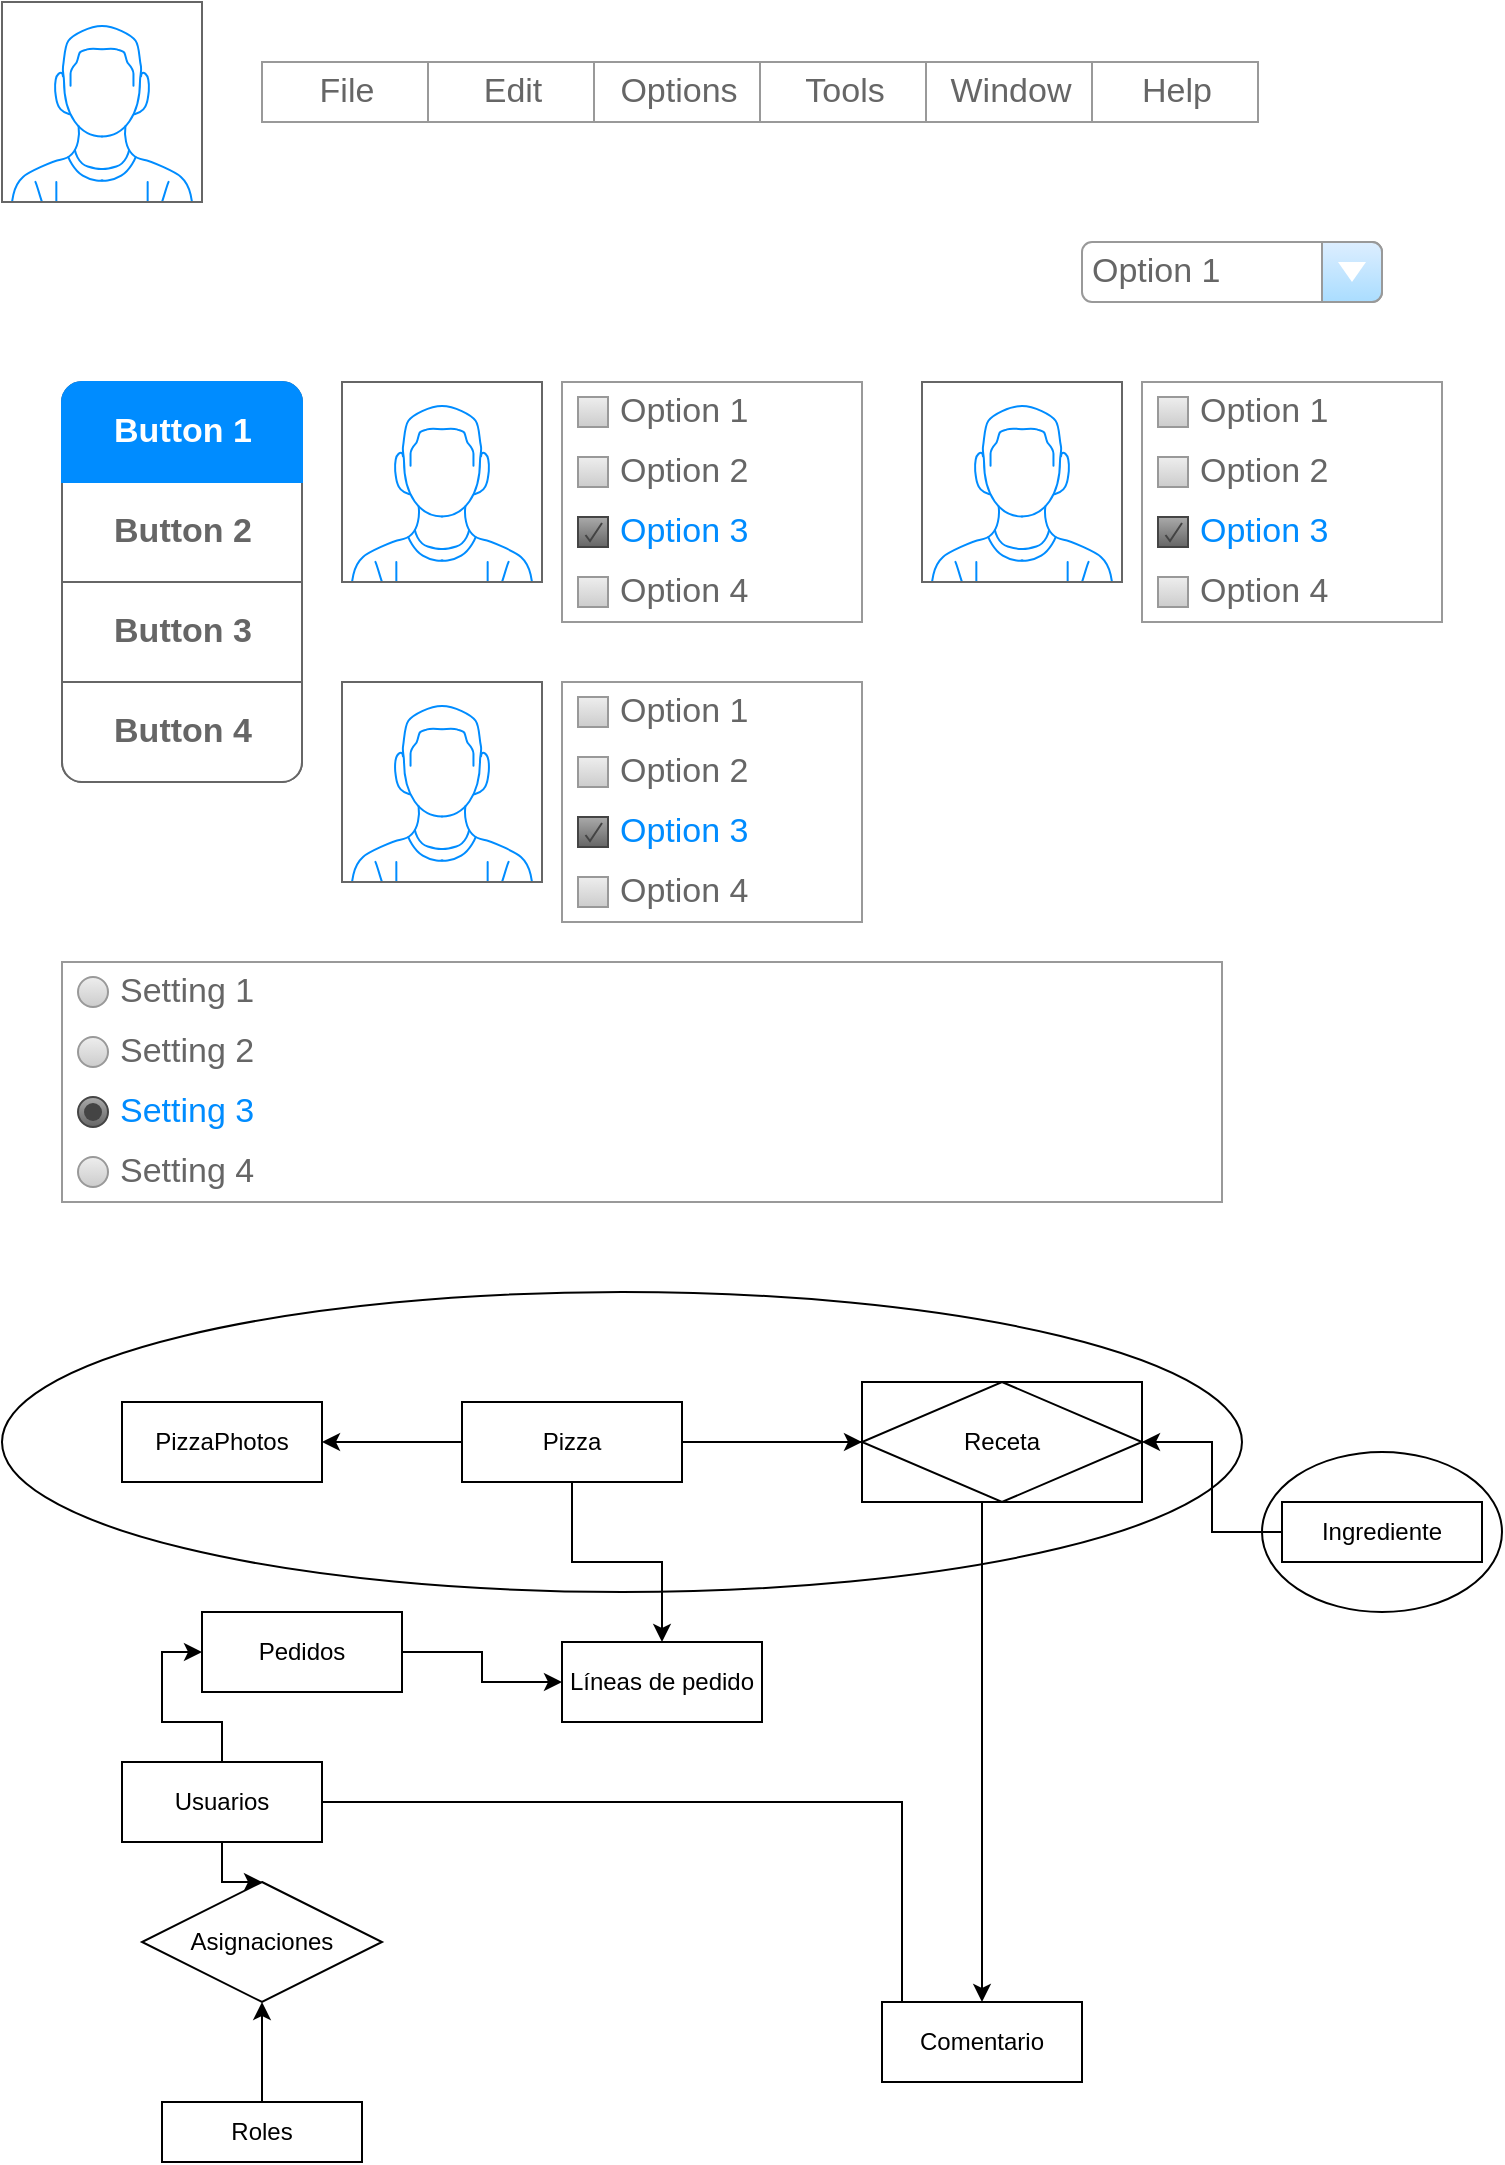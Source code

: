 <mxfile version="16.0.0" type="device"><diagram id="X3woaYL808Yc2Tl-wlqU" name="Page-1"><mxGraphModel dx="1422" dy="786" grid="1" gridSize="10" guides="1" tooltips="1" connect="1" arrows="1" fold="1" page="1" pageScale="1" pageWidth="827" pageHeight="1169" math="0" shadow="0"><root><mxCell id="0"/><mxCell id="1" parent="0"/><mxCell id="PG_x36oRw7-ZCiYdeMnd-66" value="" style="ellipse;whiteSpace=wrap;html=1;" vertex="1" parent="1"><mxGeometry x="60" y="675" width="620" height="150" as="geometry"/></mxCell><mxCell id="PG_x36oRw7-ZCiYdeMnd-64" value="" style="ellipse;whiteSpace=wrap;html=1;" vertex="1" parent="1"><mxGeometry x="690" y="755" width="120" height="80" as="geometry"/></mxCell><mxCell id="PG_x36oRw7-ZCiYdeMnd-1" value="" style="verticalLabelPosition=bottom;shadow=0;dashed=0;align=center;html=1;verticalAlign=top;strokeWidth=1;shape=mxgraph.mockup.containers.userMale;strokeColor=#666666;strokeColor2=#008cff;" vertex="1" parent="1"><mxGeometry x="230" y="220" width="100" height="100" as="geometry"/></mxCell><mxCell id="PG_x36oRw7-ZCiYdeMnd-2" value="" style="strokeWidth=1;shadow=0;dashed=0;align=center;html=1;shape=mxgraph.mockup.forms.rrect;rSize=0;strokeColor=#999999;fillColor=#ffffff;recursiveResize=0;" vertex="1" parent="1"><mxGeometry x="340" y="220" width="150" height="120" as="geometry"/></mxCell><mxCell id="PG_x36oRw7-ZCiYdeMnd-3" value="Option 1" style="strokeWidth=1;shadow=0;dashed=0;align=center;html=1;shape=mxgraph.mockup.forms.rrect;rSize=0;fillColor=#eeeeee;strokeColor=#999999;gradientColor=#cccccc;align=left;spacingLeft=4;fontSize=17;fontColor=#666666;labelPosition=right;" vertex="1" parent="PG_x36oRw7-ZCiYdeMnd-2"><mxGeometry x="8" y="7.5" width="15" height="15" as="geometry"/></mxCell><mxCell id="PG_x36oRw7-ZCiYdeMnd-4" value="Option 2" style="strokeWidth=1;shadow=0;dashed=0;align=center;html=1;shape=mxgraph.mockup.forms.rrect;rSize=0;fillColor=#eeeeee;strokeColor=#999999;gradientColor=#cccccc;align=left;spacingLeft=4;fontSize=17;fontColor=#666666;labelPosition=right;" vertex="1" parent="PG_x36oRw7-ZCiYdeMnd-2"><mxGeometry x="8" y="37.5" width="15" height="15" as="geometry"/></mxCell><mxCell id="PG_x36oRw7-ZCiYdeMnd-5" value="Option 3" style="strokeWidth=1;shadow=0;dashed=0;align=center;html=1;shape=mxgraph.mockup.forms.checkbox;rSize=0;resizable=0;fillColor=#aaaaaa;strokeColor=#444444;gradientColor=#666666;align=left;spacingLeft=4;fontSize=17;fontColor=#008cff;labelPosition=right;" vertex="1" parent="PG_x36oRw7-ZCiYdeMnd-2"><mxGeometry x="8" y="67.5" width="15" height="15" as="geometry"/></mxCell><mxCell id="PG_x36oRw7-ZCiYdeMnd-6" value="Option 4" style="strokeWidth=1;shadow=0;dashed=0;align=center;html=1;shape=mxgraph.mockup.forms.rrect;rSize=0;fillColor=#eeeeee;strokeColor=#999999;gradientColor=#cccccc;align=left;spacingLeft=4;fontSize=17;fontColor=#666666;labelPosition=right;" vertex="1" parent="PG_x36oRw7-ZCiYdeMnd-2"><mxGeometry x="8" y="97.5" width="15" height="15" as="geometry"/></mxCell><mxCell id="PG_x36oRw7-ZCiYdeMnd-7" value="" style="strokeWidth=1;shadow=0;dashed=0;align=center;html=1;shape=mxgraph.mockup.rrect;rSize=10;strokeColor=#666666;" vertex="1" parent="1"><mxGeometry x="90" y="220" width="120" height="200" as="geometry"/></mxCell><mxCell id="PG_x36oRw7-ZCiYdeMnd-8" value="Button 2" style="strokeColor=inherit;fillColor=inherit;gradientColor=inherit;strokeWidth=1;shadow=0;dashed=0;align=center;html=1;shape=mxgraph.mockup.rrect;rSize=0;fontSize=17;fontColor=#666666;fontStyle=1;resizeWidth=1;" vertex="1" parent="PG_x36oRw7-ZCiYdeMnd-7"><mxGeometry width="120" height="50" relative="1" as="geometry"><mxPoint y="50" as="offset"/></mxGeometry></mxCell><mxCell id="PG_x36oRw7-ZCiYdeMnd-9" value="Button 3" style="strokeColor=inherit;fillColor=inherit;gradientColor=inherit;strokeWidth=1;shadow=0;dashed=0;align=center;html=1;shape=mxgraph.mockup.rrect;rSize=0;fontSize=17;fontColor=#666666;fontStyle=1;resizeWidth=1;" vertex="1" parent="PG_x36oRw7-ZCiYdeMnd-7"><mxGeometry width="120" height="50" relative="1" as="geometry"><mxPoint y="100" as="offset"/></mxGeometry></mxCell><mxCell id="PG_x36oRw7-ZCiYdeMnd-10" value="Button 4" style="strokeColor=inherit;fillColor=inherit;gradientColor=inherit;strokeWidth=1;shadow=0;dashed=0;align=center;html=1;shape=mxgraph.mockup.bottomButton;rSize=10;fontSize=17;fontColor=#666666;fontStyle=1;resizeWidth=1;" vertex="1" parent="PG_x36oRw7-ZCiYdeMnd-7"><mxGeometry y="1" width="120" height="50" relative="1" as="geometry"><mxPoint y="-50" as="offset"/></mxGeometry></mxCell><mxCell id="PG_x36oRw7-ZCiYdeMnd-11" value="Button 1" style="strokeWidth=1;shadow=0;dashed=0;align=center;html=1;shape=mxgraph.mockup.topButton;rSize=10;fontSize=17;fontColor=#ffffff;fontStyle=1;fillColor=#008cff;strokeColor=#008cff;resizeWidth=1;" vertex="1" parent="PG_x36oRw7-ZCiYdeMnd-7"><mxGeometry width="120" height="50" relative="1" as="geometry"/></mxCell><mxCell id="PG_x36oRw7-ZCiYdeMnd-13" value="" style="verticalLabelPosition=bottom;shadow=0;dashed=0;align=center;html=1;verticalAlign=top;strokeWidth=1;shape=mxgraph.mockup.containers.userMale;strokeColor=#666666;strokeColor2=#008cff;" vertex="1" parent="1"><mxGeometry x="230" y="370" width="100" height="100" as="geometry"/></mxCell><mxCell id="PG_x36oRw7-ZCiYdeMnd-14" value="" style="strokeWidth=1;shadow=0;dashed=0;align=center;html=1;shape=mxgraph.mockup.forms.rrect;rSize=0;strokeColor=#999999;fillColor=#ffffff;recursiveResize=0;" vertex="1" parent="1"><mxGeometry x="340" y="370" width="150" height="120" as="geometry"/></mxCell><mxCell id="PG_x36oRw7-ZCiYdeMnd-15" value="Option 1" style="strokeWidth=1;shadow=0;dashed=0;align=center;html=1;shape=mxgraph.mockup.forms.rrect;rSize=0;fillColor=#eeeeee;strokeColor=#999999;gradientColor=#cccccc;align=left;spacingLeft=4;fontSize=17;fontColor=#666666;labelPosition=right;" vertex="1" parent="PG_x36oRw7-ZCiYdeMnd-14"><mxGeometry x="8" y="7.5" width="15" height="15" as="geometry"/></mxCell><mxCell id="PG_x36oRw7-ZCiYdeMnd-16" value="Option 2" style="strokeWidth=1;shadow=0;dashed=0;align=center;html=1;shape=mxgraph.mockup.forms.rrect;rSize=0;fillColor=#eeeeee;strokeColor=#999999;gradientColor=#cccccc;align=left;spacingLeft=4;fontSize=17;fontColor=#666666;labelPosition=right;" vertex="1" parent="PG_x36oRw7-ZCiYdeMnd-14"><mxGeometry x="8" y="37.5" width="15" height="15" as="geometry"/></mxCell><mxCell id="PG_x36oRw7-ZCiYdeMnd-17" value="Option 3" style="strokeWidth=1;shadow=0;dashed=0;align=center;html=1;shape=mxgraph.mockup.forms.checkbox;rSize=0;resizable=0;fillColor=#aaaaaa;strokeColor=#444444;gradientColor=#666666;align=left;spacingLeft=4;fontSize=17;fontColor=#008cff;labelPosition=right;" vertex="1" parent="PG_x36oRw7-ZCiYdeMnd-14"><mxGeometry x="8" y="67.5" width="15" height="15" as="geometry"/></mxCell><mxCell id="PG_x36oRw7-ZCiYdeMnd-18" value="Option 4" style="strokeWidth=1;shadow=0;dashed=0;align=center;html=1;shape=mxgraph.mockup.forms.rrect;rSize=0;fillColor=#eeeeee;strokeColor=#999999;gradientColor=#cccccc;align=left;spacingLeft=4;fontSize=17;fontColor=#666666;labelPosition=right;" vertex="1" parent="PG_x36oRw7-ZCiYdeMnd-14"><mxGeometry x="8" y="97.5" width="15" height="15" as="geometry"/></mxCell><mxCell id="PG_x36oRw7-ZCiYdeMnd-19" value="" style="verticalLabelPosition=bottom;shadow=0;dashed=0;align=center;html=1;verticalAlign=top;strokeWidth=1;shape=mxgraph.mockup.containers.userMale;strokeColor=#666666;strokeColor2=#008cff;" vertex="1" parent="1"><mxGeometry x="520" y="220" width="100" height="100" as="geometry"/></mxCell><mxCell id="PG_x36oRw7-ZCiYdeMnd-20" value="" style="strokeWidth=1;shadow=0;dashed=0;align=center;html=1;shape=mxgraph.mockup.forms.rrect;rSize=0;strokeColor=#999999;fillColor=#ffffff;recursiveResize=0;" vertex="1" parent="1"><mxGeometry x="630" y="220" width="150" height="120" as="geometry"/></mxCell><mxCell id="PG_x36oRw7-ZCiYdeMnd-21" value="Option 1" style="strokeWidth=1;shadow=0;dashed=0;align=center;html=1;shape=mxgraph.mockup.forms.rrect;rSize=0;fillColor=#eeeeee;strokeColor=#999999;gradientColor=#cccccc;align=left;spacingLeft=4;fontSize=17;fontColor=#666666;labelPosition=right;" vertex="1" parent="PG_x36oRw7-ZCiYdeMnd-20"><mxGeometry x="8" y="7.5" width="15" height="15" as="geometry"/></mxCell><mxCell id="PG_x36oRw7-ZCiYdeMnd-22" value="Option 2" style="strokeWidth=1;shadow=0;dashed=0;align=center;html=1;shape=mxgraph.mockup.forms.rrect;rSize=0;fillColor=#eeeeee;strokeColor=#999999;gradientColor=#cccccc;align=left;spacingLeft=4;fontSize=17;fontColor=#666666;labelPosition=right;" vertex="1" parent="PG_x36oRw7-ZCiYdeMnd-20"><mxGeometry x="8" y="37.5" width="15" height="15" as="geometry"/></mxCell><mxCell id="PG_x36oRw7-ZCiYdeMnd-23" value="Option 3" style="strokeWidth=1;shadow=0;dashed=0;align=center;html=1;shape=mxgraph.mockup.forms.checkbox;rSize=0;resizable=0;fillColor=#aaaaaa;strokeColor=#444444;gradientColor=#666666;align=left;spacingLeft=4;fontSize=17;fontColor=#008cff;labelPosition=right;" vertex="1" parent="PG_x36oRw7-ZCiYdeMnd-20"><mxGeometry x="8" y="67.5" width="15" height="15" as="geometry"/></mxCell><mxCell id="PG_x36oRw7-ZCiYdeMnd-24" value="Option 4" style="strokeWidth=1;shadow=0;dashed=0;align=center;html=1;shape=mxgraph.mockup.forms.rrect;rSize=0;fillColor=#eeeeee;strokeColor=#999999;gradientColor=#cccccc;align=left;spacingLeft=4;fontSize=17;fontColor=#666666;labelPosition=right;" vertex="1" parent="PG_x36oRw7-ZCiYdeMnd-20"><mxGeometry x="8" y="97.5" width="15" height="15" as="geometry"/></mxCell><mxCell id="PG_x36oRw7-ZCiYdeMnd-25" value="" style="verticalLabelPosition=bottom;shadow=0;dashed=0;align=center;html=1;verticalAlign=top;strokeWidth=1;shape=mxgraph.mockup.containers.userMale;strokeColor=#666666;strokeColor2=#008cff;" vertex="1" parent="1"><mxGeometry x="60" y="30" width="100" height="100" as="geometry"/></mxCell><mxCell id="PG_x36oRw7-ZCiYdeMnd-26" value="" style="strokeWidth=1;shadow=0;dashed=0;align=center;html=1;shape=mxgraph.mockup.forms.rrect;rSize=0;strokeColor=#999999;" vertex="1" parent="1"><mxGeometry x="190" y="60" width="498" height="30" as="geometry"/></mxCell><mxCell id="PG_x36oRw7-ZCiYdeMnd-27" value="File" style="strokeColor=inherit;fillColor=inherit;gradientColor=inherit;strokeWidth=1;shadow=0;dashed=0;align=center;html=1;shape=mxgraph.mockup.forms.rrect;rSize=0;fontSize=17;fontColor=#666666;" vertex="1" parent="PG_x36oRw7-ZCiYdeMnd-26"><mxGeometry width="83" height="30" as="geometry"/></mxCell><mxCell id="PG_x36oRw7-ZCiYdeMnd-28" value="Edit" style="strokeColor=inherit;fillColor=inherit;gradientColor=inherit;strokeWidth=1;shadow=0;dashed=0;align=center;html=1;shape=mxgraph.mockup.forms.rrect;rSize=0;fontSize=17;fontColor=#666666;" vertex="1" parent="PG_x36oRw7-ZCiYdeMnd-26"><mxGeometry x="83" width="83" height="30" as="geometry"/></mxCell><mxCell id="PG_x36oRw7-ZCiYdeMnd-29" value="Options" style="strokeColor=inherit;fillColor=inherit;gradientColor=inherit;strokeWidth=1;shadow=0;dashed=0;align=center;html=1;shape=mxgraph.mockup.forms.rrect;rSize=0;fontSize=17;fontColor=#666666;" vertex="1" parent="PG_x36oRw7-ZCiYdeMnd-26"><mxGeometry x="166" width="83" height="30" as="geometry"/></mxCell><mxCell id="PG_x36oRw7-ZCiYdeMnd-30" value="Tools" style="strokeColor=inherit;fillColor=inherit;gradientColor=inherit;strokeWidth=1;shadow=0;dashed=0;align=center;html=1;shape=mxgraph.mockup.forms.rrect;rSize=0;fontSize=17;fontColor=#666666;" vertex="1" parent="PG_x36oRw7-ZCiYdeMnd-26"><mxGeometry x="249" width="83" height="30" as="geometry"/></mxCell><mxCell id="PG_x36oRw7-ZCiYdeMnd-31" value="Window" style="strokeColor=inherit;fillColor=inherit;gradientColor=inherit;strokeWidth=1;shadow=0;dashed=0;align=center;html=1;shape=mxgraph.mockup.forms.rrect;rSize=0;fontSize=17;fontColor=#666666;" vertex="1" parent="PG_x36oRw7-ZCiYdeMnd-26"><mxGeometry x="332" width="83" height="30" as="geometry"/></mxCell><mxCell id="PG_x36oRw7-ZCiYdeMnd-32" value="Help" style="strokeColor=inherit;fillColor=inherit;gradientColor=inherit;strokeWidth=1;shadow=0;dashed=0;align=center;html=1;shape=mxgraph.mockup.forms.rrect;rSize=0;fontSize=17;fontColor=#666666;" vertex="1" parent="PG_x36oRw7-ZCiYdeMnd-26"><mxGeometry x="415" width="83" height="30" as="geometry"/></mxCell><mxCell id="PG_x36oRw7-ZCiYdeMnd-33" value="" style="strokeWidth=1;shadow=0;dashed=0;align=center;html=1;shape=mxgraph.mockup.forms.rrect;rSize=0;strokeColor=#999999;fillColor=#ffffff;recursiveResize=0;" vertex="1" parent="1"><mxGeometry x="90" y="510" width="580" height="120" as="geometry"/></mxCell><mxCell id="PG_x36oRw7-ZCiYdeMnd-34" value="Setting 1" style="shape=ellipse;rSize=0;fillColor=#eeeeee;strokeColor=#999999;gradientColor=#cccccc;html=1;align=left;spacingLeft=4;fontSize=17;fontColor=#666666;labelPosition=right;" vertex="1" parent="PG_x36oRw7-ZCiYdeMnd-33"><mxGeometry x="8" y="7.5" width="15" height="15" as="geometry"/></mxCell><mxCell id="PG_x36oRw7-ZCiYdeMnd-35" value="Setting 2" style="shape=ellipse;rSize=0;fillColor=#eeeeee;strokeColor=#999999;gradientColor=#cccccc;html=1;align=left;spacingLeft=4;fontSize=17;fontColor=#666666;labelPosition=right;" vertex="1" parent="PG_x36oRw7-ZCiYdeMnd-33"><mxGeometry x="8" y="37.5" width="15" height="15" as="geometry"/></mxCell><mxCell id="PG_x36oRw7-ZCiYdeMnd-36" value="Setting 3" style="shape=ellipse;rSize=0;fillColor=#aaaaaa;strokeColor=#444444;gradientColor=#666666;html=1;align=left;spacingLeft=4;fontSize=17;fontColor=#008cff;labelPosition=right;" vertex="1" parent="PG_x36oRw7-ZCiYdeMnd-33"><mxGeometry x="8" y="67.5" width="15" height="15" as="geometry"/></mxCell><mxCell id="PG_x36oRw7-ZCiYdeMnd-37" value="" style="shape=ellipse;fillColor=#444444;strokeColor=none;html=1;" vertex="1" parent="PG_x36oRw7-ZCiYdeMnd-36"><mxGeometry x="3" y="3" width="9" height="9" as="geometry"/></mxCell><mxCell id="PG_x36oRw7-ZCiYdeMnd-38" value="Setting 4" style="shape=ellipse;rSize=0;fillColor=#eeeeee;strokeColor=#999999;gradientColor=#cccccc;html=1;align=left;spacingLeft=4;fontSize=17;fontColor=#666666;labelPosition=right;" vertex="1" parent="PG_x36oRw7-ZCiYdeMnd-33"><mxGeometry x="8" y="97.5" width="15" height="15" as="geometry"/></mxCell><mxCell id="PG_x36oRw7-ZCiYdeMnd-39" value="Option 1" style="strokeWidth=1;shadow=0;dashed=0;align=center;html=1;shape=mxgraph.mockup.forms.comboBox;strokeColor=#999999;fillColor=#ddeeff;align=left;fillColor2=#aaddff;mainText=;fontColor=#666666;fontSize=17;spacingLeft=3;" vertex="1" parent="1"><mxGeometry x="600" y="150" width="150" height="30" as="geometry"/></mxCell><mxCell id="PG_x36oRw7-ZCiYdeMnd-44" style="edgeStyle=orthogonalEdgeStyle;rounded=0;orthogonalLoop=1;jettySize=auto;html=1;exitX=0;exitY=0.5;exitDx=0;exitDy=0;" edge="1" parent="1" source="PG_x36oRw7-ZCiYdeMnd-40" target="PG_x36oRw7-ZCiYdeMnd-41"><mxGeometry relative="1" as="geometry"/></mxCell><mxCell id="PG_x36oRw7-ZCiYdeMnd-49" style="edgeStyle=orthogonalEdgeStyle;rounded=0;orthogonalLoop=1;jettySize=auto;html=1;" edge="1" parent="1" source="PG_x36oRw7-ZCiYdeMnd-40" target="PG_x36oRw7-ZCiYdeMnd-46"><mxGeometry relative="1" as="geometry"/></mxCell><mxCell id="PG_x36oRw7-ZCiYdeMnd-59" style="edgeStyle=orthogonalEdgeStyle;rounded=0;orthogonalLoop=1;jettySize=auto;html=1;" edge="1" parent="1" source="PG_x36oRw7-ZCiYdeMnd-40" target="PG_x36oRw7-ZCiYdeMnd-58"><mxGeometry relative="1" as="geometry"/></mxCell><mxCell id="PG_x36oRw7-ZCiYdeMnd-62" style="edgeStyle=orthogonalEdgeStyle;rounded=0;orthogonalLoop=1;jettySize=auto;html=1;" edge="1" parent="1" source="PG_x36oRw7-ZCiYdeMnd-40" target="PG_x36oRw7-ZCiYdeMnd-61"><mxGeometry relative="1" as="geometry"/></mxCell><mxCell id="PG_x36oRw7-ZCiYdeMnd-40" value="Pizza" style="whiteSpace=wrap;html=1;align=center;" vertex="1" parent="1"><mxGeometry x="290" y="730" width="110" height="40" as="geometry"/></mxCell><mxCell id="PG_x36oRw7-ZCiYdeMnd-41" value="PizzaPhotos" style="whiteSpace=wrap;html=1;align=center;" vertex="1" parent="1"><mxGeometry x="120" y="730" width="100" height="40" as="geometry"/></mxCell><mxCell id="PG_x36oRw7-ZCiYdeMnd-48" style="edgeStyle=orthogonalEdgeStyle;rounded=0;orthogonalLoop=1;jettySize=auto;html=1;" edge="1" parent="1" source="PG_x36oRw7-ZCiYdeMnd-45" target="PG_x36oRw7-ZCiYdeMnd-46"><mxGeometry relative="1" as="geometry"/></mxCell><mxCell id="PG_x36oRw7-ZCiYdeMnd-45" value="Ingrediente" style="whiteSpace=wrap;html=1;align=center;" vertex="1" parent="1"><mxGeometry x="700" y="780" width="100" height="30" as="geometry"/></mxCell><mxCell id="PG_x36oRw7-ZCiYdeMnd-46" value="Receta" style="shape=associativeEntity;whiteSpace=wrap;html=1;align=center;" vertex="1" parent="1"><mxGeometry x="490" y="720" width="140" height="60" as="geometry"/></mxCell><mxCell id="PG_x36oRw7-ZCiYdeMnd-54" style="edgeStyle=orthogonalEdgeStyle;rounded=0;orthogonalLoop=1;jettySize=auto;html=1;" edge="1" parent="1" source="PG_x36oRw7-ZCiYdeMnd-51" target="PG_x36oRw7-ZCiYdeMnd-53"><mxGeometry relative="1" as="geometry"/></mxCell><mxCell id="PG_x36oRw7-ZCiYdeMnd-57" style="edgeStyle=orthogonalEdgeStyle;rounded=0;orthogonalLoop=1;jettySize=auto;html=1;entryX=0;entryY=0.5;entryDx=0;entryDy=0;" edge="1" parent="1" source="PG_x36oRw7-ZCiYdeMnd-51" target="PG_x36oRw7-ZCiYdeMnd-56"><mxGeometry relative="1" as="geometry"/></mxCell><mxCell id="PG_x36oRw7-ZCiYdeMnd-63" style="edgeStyle=orthogonalEdgeStyle;rounded=0;orthogonalLoop=1;jettySize=auto;html=1;entryX=0.1;entryY=0.5;entryDx=0;entryDy=0;entryPerimeter=0;" edge="1" parent="1" source="PG_x36oRw7-ZCiYdeMnd-51" target="PG_x36oRw7-ZCiYdeMnd-61"><mxGeometry relative="1" as="geometry"/></mxCell><mxCell id="PG_x36oRw7-ZCiYdeMnd-51" value="Usuarios" style="whiteSpace=wrap;html=1;align=center;" vertex="1" parent="1"><mxGeometry x="120" y="910" width="100" height="40" as="geometry"/></mxCell><mxCell id="PG_x36oRw7-ZCiYdeMnd-55" style="edgeStyle=orthogonalEdgeStyle;rounded=0;orthogonalLoop=1;jettySize=auto;html=1;" edge="1" parent="1" source="PG_x36oRw7-ZCiYdeMnd-52" target="PG_x36oRw7-ZCiYdeMnd-53"><mxGeometry relative="1" as="geometry"/></mxCell><mxCell id="PG_x36oRw7-ZCiYdeMnd-52" value="Roles" style="whiteSpace=wrap;html=1;align=center;" vertex="1" parent="1"><mxGeometry x="140" y="1080" width="100" height="30" as="geometry"/></mxCell><mxCell id="PG_x36oRw7-ZCiYdeMnd-53" value="Asignaciones" style="shape=rhombus;perimeter=rhombusPerimeter;whiteSpace=wrap;html=1;align=center;" vertex="1" parent="1"><mxGeometry x="130" y="970" width="120" height="60" as="geometry"/></mxCell><mxCell id="PG_x36oRw7-ZCiYdeMnd-60" style="edgeStyle=orthogonalEdgeStyle;rounded=0;orthogonalLoop=1;jettySize=auto;html=1;" edge="1" parent="1" source="PG_x36oRw7-ZCiYdeMnd-56" target="PG_x36oRw7-ZCiYdeMnd-58"><mxGeometry relative="1" as="geometry"/></mxCell><mxCell id="PG_x36oRw7-ZCiYdeMnd-56" value="Pedidos" style="whiteSpace=wrap;html=1;align=center;" vertex="1" parent="1"><mxGeometry x="160" y="835" width="100" height="40" as="geometry"/></mxCell><mxCell id="PG_x36oRw7-ZCiYdeMnd-58" value="Líneas de pedido" style="whiteSpace=wrap;html=1;align=center;" vertex="1" parent="1"><mxGeometry x="340" y="850" width="100" height="40" as="geometry"/></mxCell><mxCell id="PG_x36oRw7-ZCiYdeMnd-61" value="Comentario" style="whiteSpace=wrap;html=1;align=center;" vertex="1" parent="1"><mxGeometry x="500" y="1030" width="100" height="40" as="geometry"/></mxCell></root></mxGraphModel></diagram></mxfile>